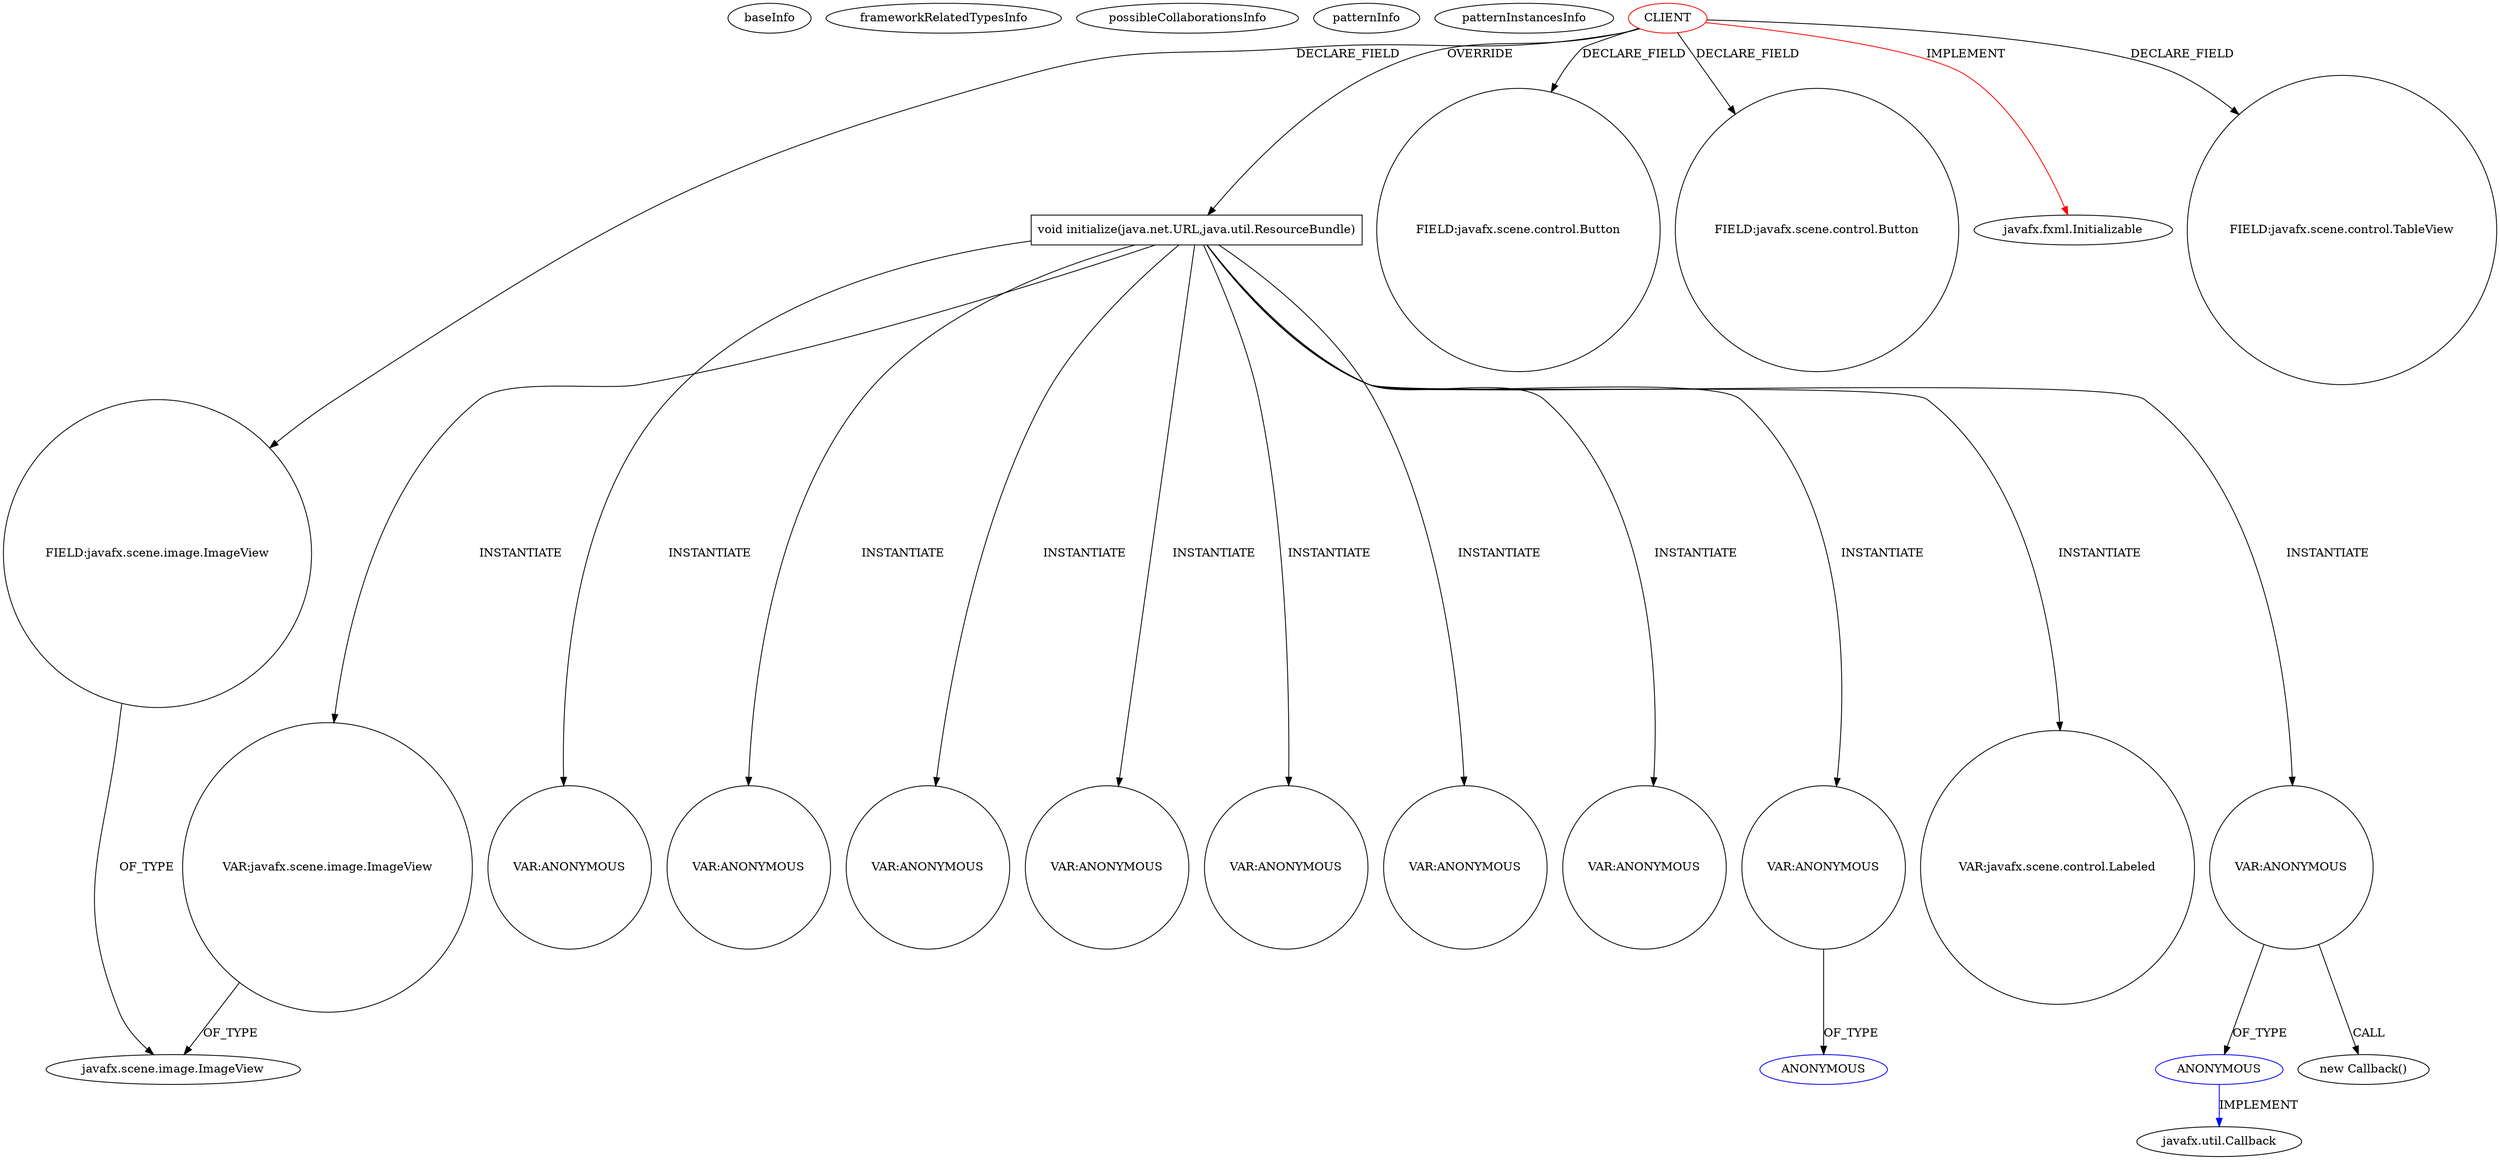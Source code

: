 digraph {
baseInfo[graphId=1514,category="pattern",isAnonymous=false,possibleRelation=true]
frameworkRelatedTypesInfo[0="javafx.fxml.Initializable"]
possibleCollaborationsInfo[0="1514~INSTANTIATION-OVERRIDING_METHOD_DECLARATION-~javafx.fxml.Initializable ~javafx.util.Callback ~false~true"]
patternInfo[frequency=2.0,patternRootClient=0]
patternInstancesInfo[0="hock323-eventManager~/hock323-eventManager/EventManager-master/src/eventManager/controller/pokerTournament/TournamentController.java~TournamentController~3009",1="geyrix57-Proyecto_1_Bases~/geyrix57-Proyecto_1_Bases/Proyecto_1_Bases-master/src/Control/ControlLog.java~ControlLog~2710"]
248[label="new Callback()",vertexType="CONSTRUCTOR_CALL",isFrameworkType=false]
249[label="VAR:ANONYMOUS",vertexType="VARIABLE_EXPRESION",isFrameworkType=false,shape=circle]
152[label="void initialize(java.net.URL,java.util.ResourceBundle)",vertexType="OVERRIDING_METHOD_DECLARATION",isFrameworkType=false,shape=box]
0[label="CLIENT",vertexType="ROOT_CLIENT_CLASS_DECLARATION",isFrameworkType=false,color=red]
81[label="FIELD:javafx.scene.control.Button",vertexType="FIELD_DECLARATION",isFrameworkType=false,shape=circle]
10[label="FIELD:javafx.scene.control.Button",vertexType="FIELD_DECLARATION",isFrameworkType=false,shape=circle]
178[label="VAR:javafx.scene.image.ImageView",vertexType="VARIABLE_EXPRESION",isFrameworkType=false,shape=circle]
115[label="javafx.scene.image.ImageView",vertexType="FRAMEWORK_CLASS_TYPE",isFrameworkType=false]
319[label="VAR:ANONYMOUS",vertexType="VARIABLE_EXPRESION",isFrameworkType=false,shape=circle]
196[label="VAR:ANONYMOUS",vertexType="VARIABLE_EXPRESION",isFrameworkType=false,shape=circle]
184[label="VAR:ANONYMOUS",vertexType="VARIABLE_EXPRESION",isFrameworkType=false,shape=circle]
234[label="VAR:ANONYMOUS",vertexType="VARIABLE_EXPRESION",isFrameworkType=false,shape=circle]
309[label="VAR:ANONYMOUS",vertexType="VARIABLE_EXPRESION",isFrameworkType=false,shape=circle]
340[label="VAR:ANONYMOUS",vertexType="VARIABLE_EXPRESION",isFrameworkType=false,shape=circle]
220[label="VAR:ANONYMOUS",vertexType="VARIABLE_EXPRESION",isFrameworkType=false,shape=circle]
328[label="VAR:ANONYMOUS",vertexType="VARIABLE_EXPRESION",isFrameworkType=false,shape=circle]
1[label="javafx.fxml.Initializable",vertexType="FRAMEWORK_INTERFACE_TYPE",isFrameworkType=false]
156[label="VAR:javafx.scene.control.Labeled",vertexType="VARIABLE_EXPRESION",isFrameworkType=false,shape=circle]
150[label="FIELD:javafx.scene.control.TableView",vertexType="FIELD_DECLARATION",isFrameworkType=false,shape=circle]
128[label="FIELD:javafx.scene.image.ImageView",vertexType="FIELD_DECLARATION",isFrameworkType=false,shape=circle]
250[label="ANONYMOUS",vertexType="REFERENCE_ANONYMOUS_DECLARATION",isFrameworkType=false,color=blue]
251[label="javafx.util.Callback",vertexType="FRAMEWORK_INTERFACE_TYPE",isFrameworkType=false]
329[label="ANONYMOUS",vertexType="REFERENCE_ANONYMOUS_DECLARATION",isFrameworkType=false,color=blue]
250->251[label="IMPLEMENT",color=blue]
152->234[label="INSTANTIATE"]
152->156[label="INSTANTIATE"]
152->220[label="INSTANTIATE"]
249->248[label="CALL"]
152->178[label="INSTANTIATE"]
0->150[label="DECLARE_FIELD"]
152->196[label="INSTANTIATE"]
0->152[label="OVERRIDE"]
152->328[label="INSTANTIATE"]
152->309[label="INSTANTIATE"]
128->115[label="OF_TYPE"]
152->319[label="INSTANTIATE"]
249->250[label="OF_TYPE"]
152->184[label="INSTANTIATE"]
0->10[label="DECLARE_FIELD"]
0->128[label="DECLARE_FIELD"]
152->249[label="INSTANTIATE"]
328->329[label="OF_TYPE"]
0->81[label="DECLARE_FIELD"]
178->115[label="OF_TYPE"]
0->1[label="IMPLEMENT",color=red]
152->340[label="INSTANTIATE"]
}
